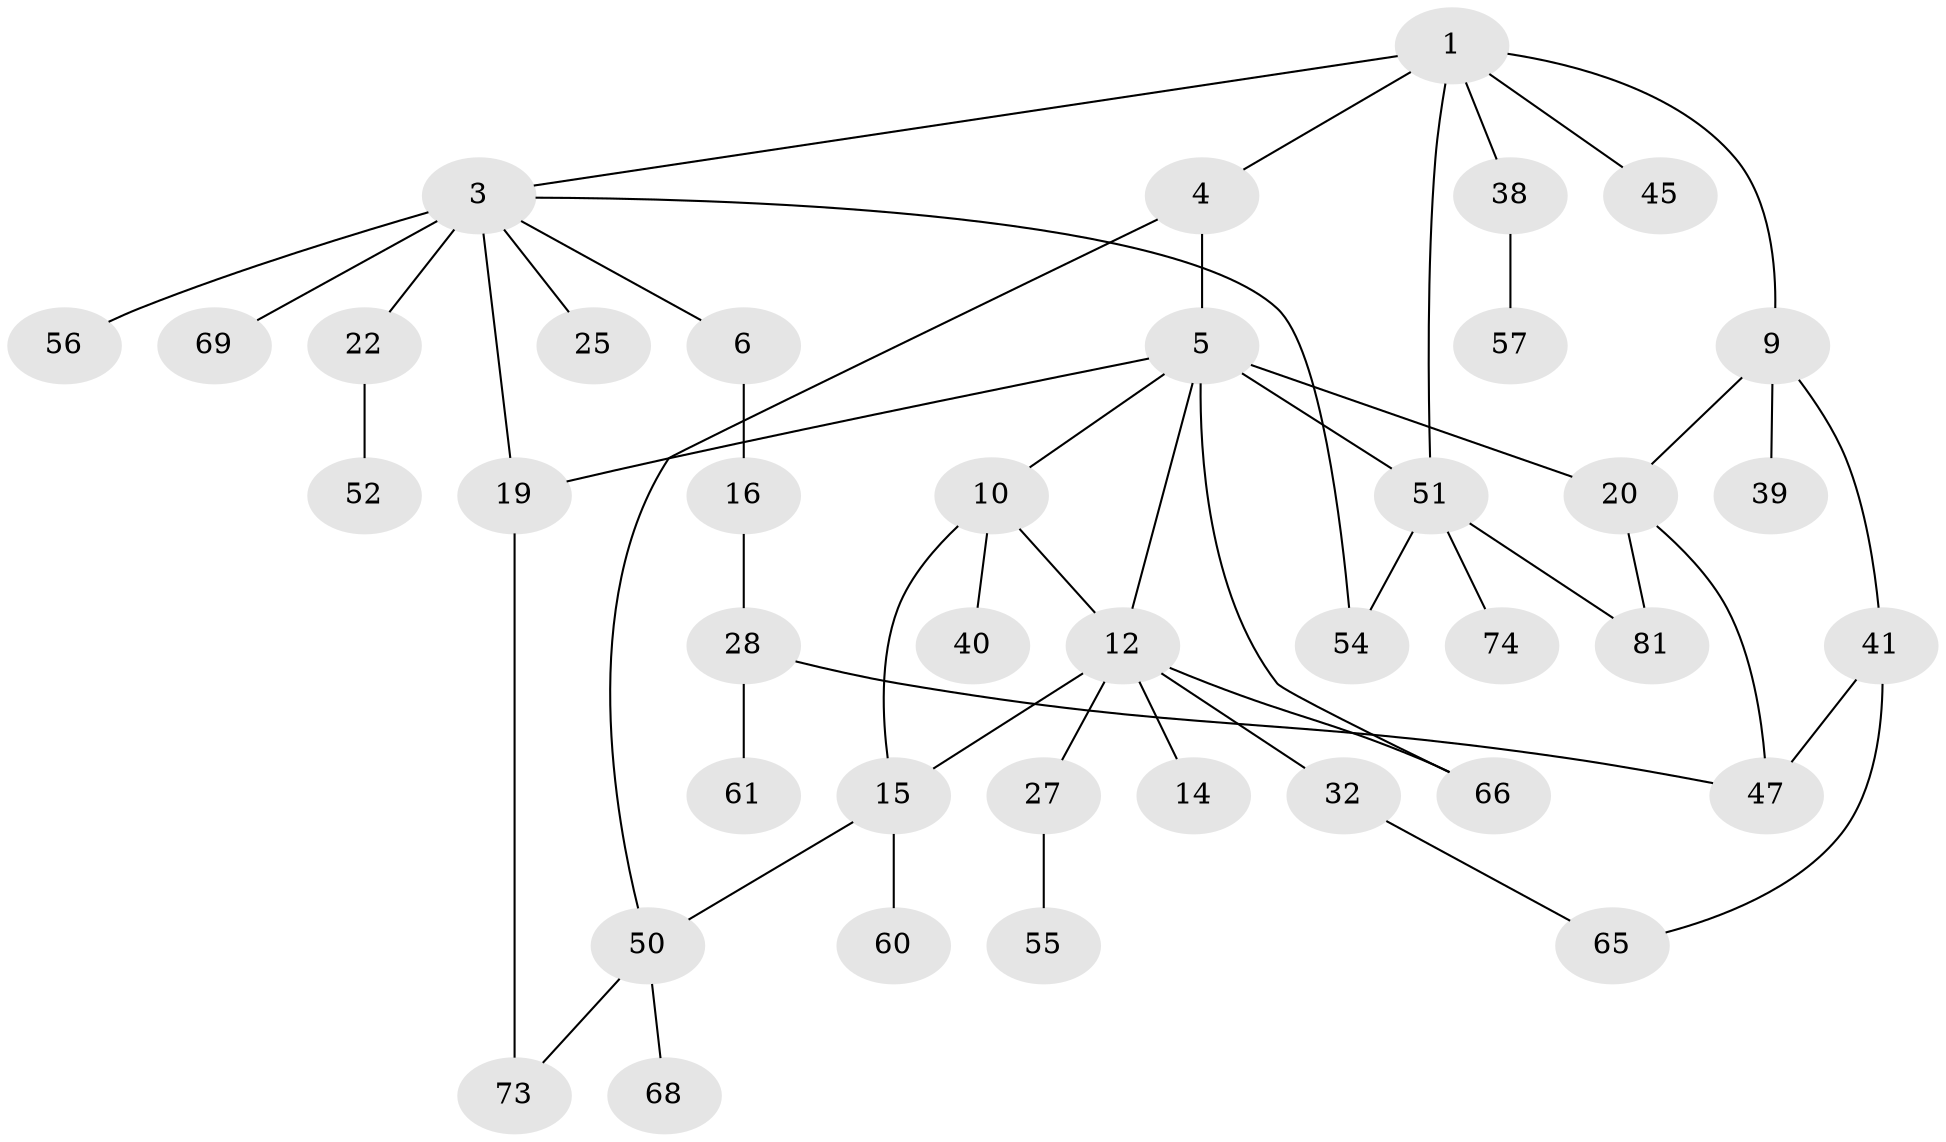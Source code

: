 // original degree distribution, {3: 0.20987654320987653, 5: 0.037037037037037035, 6: 0.024691358024691357, 7: 0.012345679012345678, 2: 0.2839506172839506, 4: 0.09876543209876543, 1: 0.3333333333333333}
// Generated by graph-tools (version 1.1) at 2025/13/03/09/25 04:13:26]
// undirected, 40 vertices, 52 edges
graph export_dot {
graph [start="1"]
  node [color=gray90,style=filled];
  1 [super="+2"];
  3 [super="+37+8"];
  4;
  5 [super="+7+79"];
  6;
  9 [super="+26+35"];
  10 [super="+23"];
  12 [super="+13+17"];
  14;
  15;
  16;
  19 [super="+34+30"];
  20 [super="+21"];
  22 [super="+46+70"];
  25;
  27 [super="+33"];
  28 [super="+44"];
  32 [super="+48"];
  38;
  39;
  40;
  41;
  45;
  47 [super="+49"];
  50 [super="+62"];
  51;
  52;
  54 [super="+58+64"];
  55;
  56 [super="+63"];
  57;
  60;
  61;
  65;
  66;
  68;
  69;
  73 [super="+77"];
  74;
  81;
  1 -- 4;
  1 -- 9;
  1 -- 51;
  1 -- 3;
  1 -- 38;
  1 -- 45;
  3 -- 6;
  3 -- 22;
  3 -- 56 [weight=2];
  3 -- 69;
  3 -- 54;
  3 -- 25;
  3 -- 19;
  4 -- 5;
  4 -- 50;
  5 -- 10;
  5 -- 12;
  5 -- 19;
  5 -- 20 [weight=2];
  5 -- 66;
  5 -- 51;
  6 -- 16;
  9 -- 39;
  9 -- 41;
  9 -- 20;
  10 -- 15;
  10 -- 40;
  10 -- 12;
  12 -- 32;
  12 -- 14;
  12 -- 66;
  12 -- 27;
  12 -- 15;
  15 -- 50;
  15 -- 60;
  16 -- 28;
  19 -- 73;
  20 -- 81;
  20 -- 47;
  22 -- 52;
  27 -- 55;
  28 -- 61;
  28 -- 47;
  32 -- 65;
  38 -- 57;
  41 -- 65;
  41 -- 47;
  50 -- 68;
  50 -- 73;
  51 -- 74;
  51 -- 81;
  51 -- 54;
}
